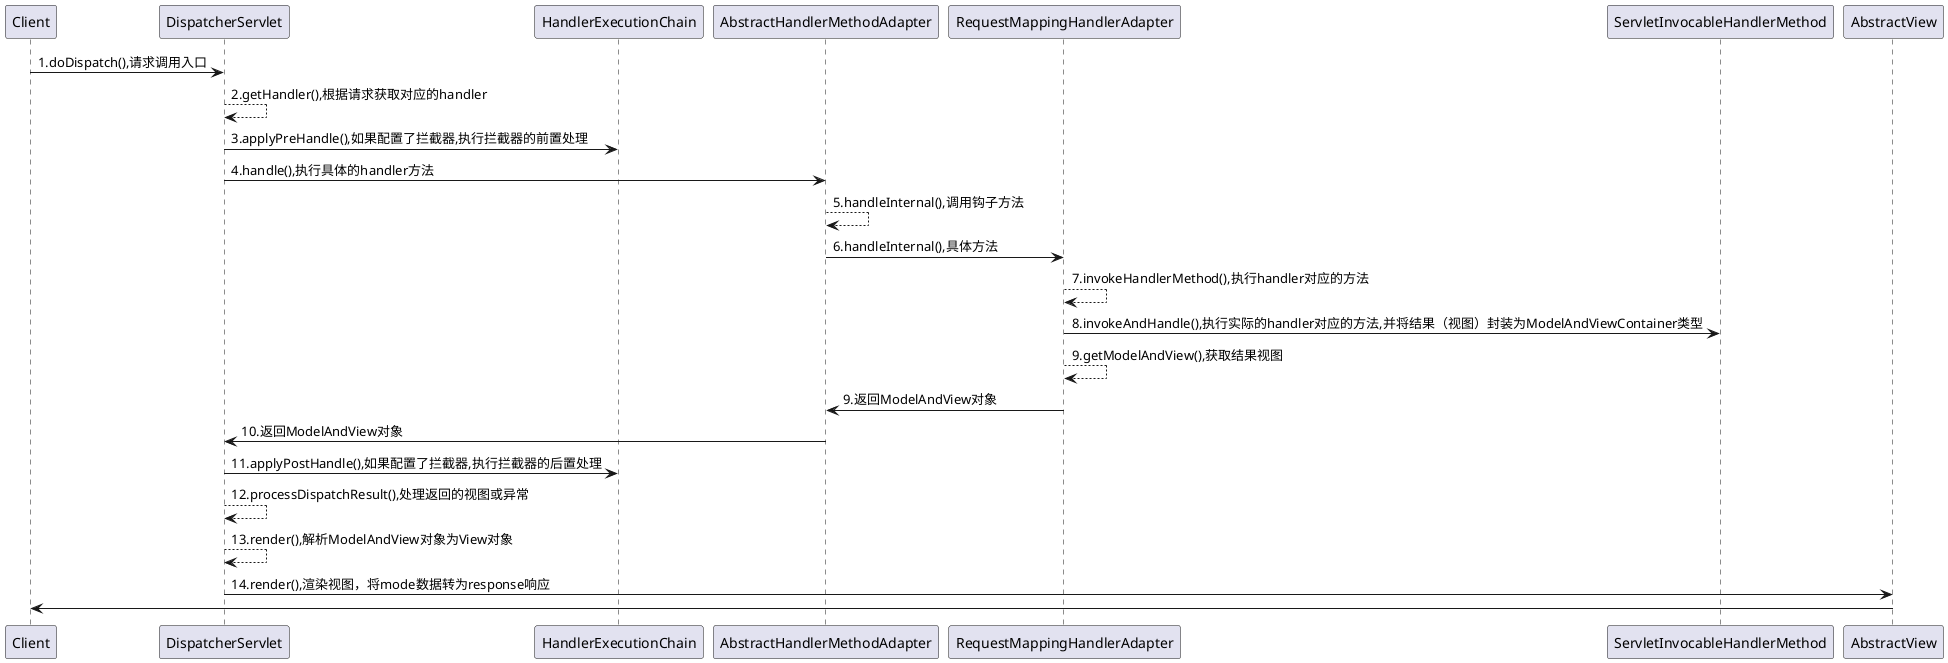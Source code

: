 @startuml
Client -> DispatcherServlet: 1.doDispatch(),请求调用入口
DispatcherServlet --> DispatcherServlet: 2.getHandler(),根据请求获取对应的handler
DispatcherServlet -> HandlerExecutionChain:3.applyPreHandle(),如果配置了拦截器,执行拦截器的前置处理
DispatcherServlet -> AbstractHandlerMethodAdapter: 4.handle(),执行具体的handler方法
AbstractHandlerMethodAdapter --> AbstractHandlerMethodAdapter: 5.handleInternal(),调用钩子方法
AbstractHandlerMethodAdapter -> RequestMappingHandlerAdapter: 6.handleInternal(),具体方法
RequestMappingHandlerAdapter --> RequestMappingHandlerAdapter: 7.invokeHandlerMethod(),执行handler对应的方法
RequestMappingHandlerAdapter -> ServletInvocableHandlerMethod: 8.invokeAndHandle(),执行实际的handler对应的方法,并将结果（视图）封装为ModelAndViewContainer类型
RequestMappingHandlerAdapter --> RequestMappingHandlerAdapter: 9.getModelAndView(),获取结果视图
RequestMappingHandlerAdapter -> AbstractHandlerMethodAdapter: 9.返回ModelAndView对象
AbstractHandlerMethodAdapter -> DispatcherServlet: 10.返回ModelAndView对象
DispatcherServlet -> HandlerExecutionChain: 11.applyPostHandle(),如果配置了拦截器,执行拦截器的后置处理
DispatcherServlet --> DispatcherServlet: 12.processDispatchResult(),处理返回的视图或异常
DispatcherServlet --> DispatcherServlet: 13.render(),解析ModelAndView对象为View对象
DispatcherServlet -> AbstractView: 14.render(),渲染视图，将mode数据转为response响应
AbstractView -> Client



@enduml